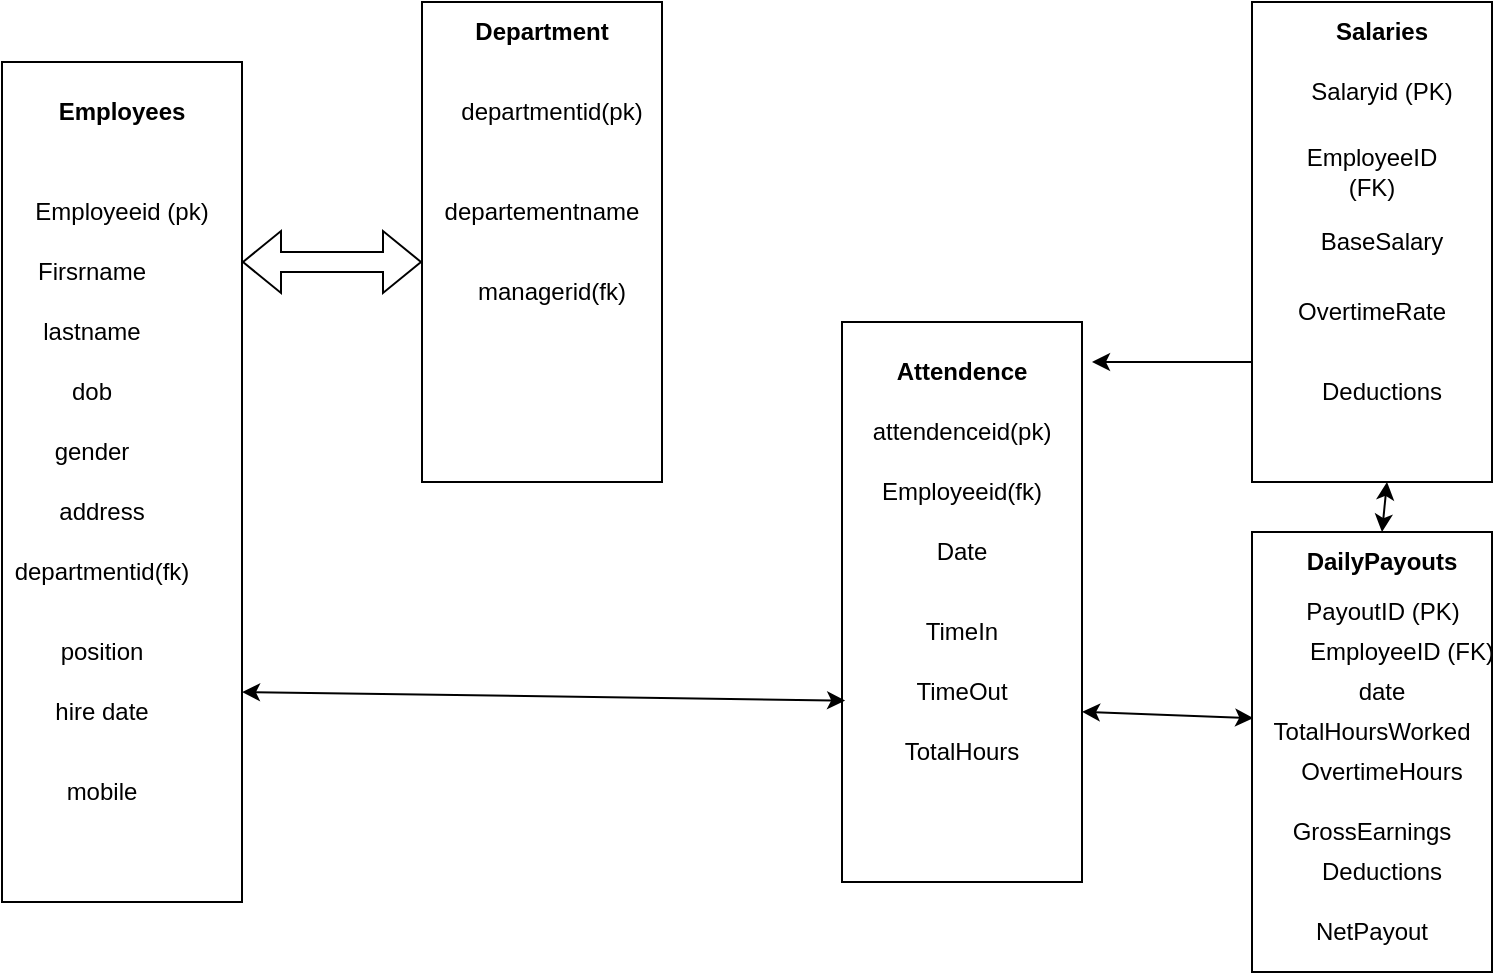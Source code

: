 <mxfile version="21.6.9" type="device">
  <diagram name="Page-1" id="_d8mGVjo6Lqkvy-iF9ng">
    <mxGraphModel dx="1050" dy="574" grid="1" gridSize="10" guides="1" tooltips="1" connect="1" arrows="1" fold="1" page="1" pageScale="1" pageWidth="827" pageHeight="1169" math="0" shadow="0">
      <root>
        <mxCell id="0" />
        <mxCell id="1" parent="0" />
        <mxCell id="DP7lyjPFew0JR6JgvhZu-2" value="" style="rounded=0;whiteSpace=wrap;html=1;" vertex="1" parent="1">
          <mxGeometry x="30" y="50" width="120" height="420" as="geometry" />
        </mxCell>
        <mxCell id="DP7lyjPFew0JR6JgvhZu-3" value="&lt;b&gt;Employees&lt;/b&gt;" style="text;html=1;strokeColor=none;fillColor=none;align=center;verticalAlign=middle;whiteSpace=wrap;rounded=0;" vertex="1" parent="1">
          <mxGeometry x="60" y="60" width="60" height="30" as="geometry" />
        </mxCell>
        <mxCell id="DP7lyjPFew0JR6JgvhZu-5" value="Employeeid (pk)" style="text;html=1;strokeColor=none;fillColor=none;align=center;verticalAlign=middle;whiteSpace=wrap;rounded=0;" vertex="1" parent="1">
          <mxGeometry x="45" y="110" width="90" height="30" as="geometry" />
        </mxCell>
        <mxCell id="DP7lyjPFew0JR6JgvhZu-6" value="Firsrname" style="text;html=1;strokeColor=none;fillColor=none;align=center;verticalAlign=middle;whiteSpace=wrap;rounded=0;" vertex="1" parent="1">
          <mxGeometry x="45" y="140" width="60" height="30" as="geometry" />
        </mxCell>
        <mxCell id="DP7lyjPFew0JR6JgvhZu-7" value="lastname" style="text;html=1;strokeColor=none;fillColor=none;align=center;verticalAlign=middle;whiteSpace=wrap;rounded=0;" vertex="1" parent="1">
          <mxGeometry x="45" y="170" width="60" height="30" as="geometry" />
        </mxCell>
        <mxCell id="DP7lyjPFew0JR6JgvhZu-8" value="dob" style="text;html=1;strokeColor=none;fillColor=none;align=center;verticalAlign=middle;whiteSpace=wrap;rounded=0;" vertex="1" parent="1">
          <mxGeometry x="45" y="200" width="60" height="30" as="geometry" />
        </mxCell>
        <mxCell id="DP7lyjPFew0JR6JgvhZu-9" value="gender" style="text;html=1;strokeColor=none;fillColor=none;align=center;verticalAlign=middle;whiteSpace=wrap;rounded=0;" vertex="1" parent="1">
          <mxGeometry x="45" y="230" width="60" height="30" as="geometry" />
        </mxCell>
        <mxCell id="DP7lyjPFew0JR6JgvhZu-10" value="address" style="text;html=1;strokeColor=none;fillColor=none;align=center;verticalAlign=middle;whiteSpace=wrap;rounded=0;" vertex="1" parent="1">
          <mxGeometry x="50" y="260" width="60" height="30" as="geometry" />
        </mxCell>
        <mxCell id="DP7lyjPFew0JR6JgvhZu-11" value="departmentid(fk)" style="text;html=1;strokeColor=none;fillColor=none;align=center;verticalAlign=middle;whiteSpace=wrap;rounded=0;" vertex="1" parent="1">
          <mxGeometry x="50" y="290" width="60" height="30" as="geometry" />
        </mxCell>
        <mxCell id="DP7lyjPFew0JR6JgvhZu-12" value="position" style="text;html=1;strokeColor=none;fillColor=none;align=center;verticalAlign=middle;whiteSpace=wrap;rounded=0;" vertex="1" parent="1">
          <mxGeometry x="50" y="330" width="60" height="30" as="geometry" />
        </mxCell>
        <mxCell id="DP7lyjPFew0JR6JgvhZu-14" value="hire date" style="text;html=1;strokeColor=none;fillColor=none;align=center;verticalAlign=middle;whiteSpace=wrap;rounded=0;" vertex="1" parent="1">
          <mxGeometry x="50" y="360" width="60" height="30" as="geometry" />
        </mxCell>
        <mxCell id="DP7lyjPFew0JR6JgvhZu-15" value="mobile" style="text;html=1;strokeColor=none;fillColor=none;align=center;verticalAlign=middle;whiteSpace=wrap;rounded=0;" vertex="1" parent="1">
          <mxGeometry x="50" y="400" width="60" height="30" as="geometry" />
        </mxCell>
        <mxCell id="DP7lyjPFew0JR6JgvhZu-16" value="" style="rounded=0;whiteSpace=wrap;html=1;" vertex="1" parent="1">
          <mxGeometry x="240" y="20" width="120" height="240" as="geometry" />
        </mxCell>
        <mxCell id="DP7lyjPFew0JR6JgvhZu-19" value="&lt;b&gt;Department&lt;/b&gt;" style="text;html=1;strokeColor=none;fillColor=none;align=center;verticalAlign=middle;whiteSpace=wrap;rounded=0;" vertex="1" parent="1">
          <mxGeometry x="265" y="20" width="70" height="30" as="geometry" />
        </mxCell>
        <mxCell id="DP7lyjPFew0JR6JgvhZu-20" value="departmentid(pk)" style="text;html=1;strokeColor=none;fillColor=none;align=center;verticalAlign=middle;whiteSpace=wrap;rounded=0;" vertex="1" parent="1">
          <mxGeometry x="275" y="60" width="60" height="30" as="geometry" />
        </mxCell>
        <mxCell id="DP7lyjPFew0JR6JgvhZu-21" value="departementname" style="text;html=1;strokeColor=none;fillColor=none;align=center;verticalAlign=middle;whiteSpace=wrap;rounded=0;" vertex="1" parent="1">
          <mxGeometry x="270" y="110" width="60" height="30" as="geometry" />
        </mxCell>
        <mxCell id="DP7lyjPFew0JR6JgvhZu-23" value="managerid(fk)" style="text;html=1;strokeColor=none;fillColor=none;align=center;verticalAlign=middle;whiteSpace=wrap;rounded=0;" vertex="1" parent="1">
          <mxGeometry x="275" y="150" width="60" height="30" as="geometry" />
        </mxCell>
        <mxCell id="DP7lyjPFew0JR6JgvhZu-26" value="" style="shape=flexArrow;endArrow=classic;startArrow=classic;html=1;rounded=0;" edge="1" parent="1">
          <mxGeometry width="100" height="100" relative="1" as="geometry">
            <mxPoint x="150" y="150" as="sourcePoint" />
            <mxPoint x="240" y="150" as="targetPoint" />
          </mxGeometry>
        </mxCell>
        <mxCell id="DP7lyjPFew0JR6JgvhZu-36" style="edgeStyle=orthogonalEdgeStyle;rounded=0;orthogonalLoop=1;jettySize=auto;html=1;exitX=0.5;exitY=0;exitDx=0;exitDy=0;entryX=0.5;entryY=0;entryDx=0;entryDy=0;" edge="1" parent="1" source="DP7lyjPFew0JR6JgvhZu-27" target="DP7lyjPFew0JR6JgvhZu-28">
          <mxGeometry relative="1" as="geometry" />
        </mxCell>
        <mxCell id="DP7lyjPFew0JR6JgvhZu-27" value="" style="rounded=0;whiteSpace=wrap;html=1;" vertex="1" parent="1">
          <mxGeometry x="450" y="180" width="120" height="280" as="geometry" />
        </mxCell>
        <mxCell id="DP7lyjPFew0JR6JgvhZu-28" value="&lt;b&gt;Attendence&lt;/b&gt;" style="text;html=1;strokeColor=none;fillColor=none;align=center;verticalAlign=middle;whiteSpace=wrap;rounded=0;" vertex="1" parent="1">
          <mxGeometry x="480" y="190" width="60" height="30" as="geometry" />
        </mxCell>
        <mxCell id="DP7lyjPFew0JR6JgvhZu-29" value="attendenceid(pk)" style="text;html=1;strokeColor=none;fillColor=none;align=center;verticalAlign=middle;whiteSpace=wrap;rounded=0;" vertex="1" parent="1">
          <mxGeometry x="480" y="220" width="60" height="30" as="geometry" />
        </mxCell>
        <mxCell id="DP7lyjPFew0JR6JgvhZu-31" value="Employeeid(fk)" style="text;html=1;strokeColor=none;fillColor=none;align=center;verticalAlign=middle;whiteSpace=wrap;rounded=0;" vertex="1" parent="1">
          <mxGeometry x="480" y="250" width="60" height="30" as="geometry" />
        </mxCell>
        <mxCell id="DP7lyjPFew0JR6JgvhZu-32" value="Date" style="text;html=1;strokeColor=none;fillColor=none;align=center;verticalAlign=middle;whiteSpace=wrap;rounded=0;" vertex="1" parent="1">
          <mxGeometry x="480" y="280" width="60" height="30" as="geometry" />
        </mxCell>
        <mxCell id="DP7lyjPFew0JR6JgvhZu-33" value="TimeIn " style="text;html=1;strokeColor=none;fillColor=none;align=center;verticalAlign=middle;whiteSpace=wrap;rounded=0;" vertex="1" parent="1">
          <mxGeometry x="480" y="320" width="60" height="30" as="geometry" />
        </mxCell>
        <mxCell id="DP7lyjPFew0JR6JgvhZu-34" value="TimeOut" style="text;html=1;strokeColor=none;fillColor=none;align=center;verticalAlign=middle;whiteSpace=wrap;rounded=0;" vertex="1" parent="1">
          <mxGeometry x="480" y="350" width="60" height="30" as="geometry" />
        </mxCell>
        <mxCell id="DP7lyjPFew0JR6JgvhZu-35" value="TotalHours  " style="text;html=1;strokeColor=none;fillColor=none;align=center;verticalAlign=middle;whiteSpace=wrap;rounded=0;" vertex="1" parent="1">
          <mxGeometry x="480" y="380" width="60" height="30" as="geometry" />
        </mxCell>
        <mxCell id="DP7lyjPFew0JR6JgvhZu-39" value="" style="rounded=0;whiteSpace=wrap;html=1;" vertex="1" parent="1">
          <mxGeometry x="655" y="20" width="120" height="240" as="geometry" />
        </mxCell>
        <mxCell id="DP7lyjPFew0JR6JgvhZu-40" value="&lt;b&gt;Salaries&lt;/b&gt;" style="text;html=1;strokeColor=none;fillColor=none;align=center;verticalAlign=middle;whiteSpace=wrap;rounded=0;" vertex="1" parent="1">
          <mxGeometry x="690" y="20" width="60" height="30" as="geometry" />
        </mxCell>
        <mxCell id="DP7lyjPFew0JR6JgvhZu-43" value="Salaryid (PK)  " style="text;html=1;strokeColor=none;fillColor=none;align=center;verticalAlign=middle;whiteSpace=wrap;rounded=0;" vertex="1" parent="1">
          <mxGeometry x="680" y="50" width="80" height="30" as="geometry" />
        </mxCell>
        <mxCell id="DP7lyjPFew0JR6JgvhZu-44" value="EmployeeID (FK)" style="text;html=1;strokeColor=none;fillColor=none;align=center;verticalAlign=middle;whiteSpace=wrap;rounded=0;" vertex="1" parent="1">
          <mxGeometry x="670" y="90" width="90" height="30" as="geometry" />
        </mxCell>
        <mxCell id="DP7lyjPFew0JR6JgvhZu-45" value="BaseSalary " style="text;html=1;strokeColor=none;fillColor=none;align=center;verticalAlign=middle;whiteSpace=wrap;rounded=0;" vertex="1" parent="1">
          <mxGeometry x="690" y="125" width="60" height="30" as="geometry" />
        </mxCell>
        <mxCell id="DP7lyjPFew0JR6JgvhZu-46" value=" OvertimeRate" style="text;html=1;strokeColor=none;fillColor=none;align=center;verticalAlign=middle;whiteSpace=wrap;rounded=0;" vertex="1" parent="1">
          <mxGeometry x="685" y="160" width="60" height="30" as="geometry" />
        </mxCell>
        <mxCell id="DP7lyjPFew0JR6JgvhZu-47" value="Deductions  " style="text;html=1;strokeColor=none;fillColor=none;align=center;verticalAlign=middle;whiteSpace=wrap;rounded=0;" vertex="1" parent="1">
          <mxGeometry x="690" y="200" width="60" height="30" as="geometry" />
        </mxCell>
        <mxCell id="DP7lyjPFew0JR6JgvhZu-49" value="" style="endArrow=classic;html=1;rounded=0;" edge="1" parent="1">
          <mxGeometry width="50" height="50" relative="1" as="geometry">
            <mxPoint x="655" y="200" as="sourcePoint" />
            <mxPoint x="575" y="200" as="targetPoint" />
          </mxGeometry>
        </mxCell>
        <mxCell id="DP7lyjPFew0JR6JgvhZu-51" value="" style="rounded=0;whiteSpace=wrap;html=1;" vertex="1" parent="1">
          <mxGeometry x="655" y="285" width="120" height="220" as="geometry" />
        </mxCell>
        <mxCell id="DP7lyjPFew0JR6JgvhZu-52" value="&lt;b&gt;DailyPayouts&lt;/b&gt;" style="text;html=1;strokeColor=none;fillColor=none;align=center;verticalAlign=middle;whiteSpace=wrap;rounded=0;" vertex="1" parent="1">
          <mxGeometry x="690" y="285" width="60" height="30" as="geometry" />
        </mxCell>
        <mxCell id="DP7lyjPFew0JR6JgvhZu-53" value="PayoutID (PK) " style="text;html=1;strokeColor=none;fillColor=none;align=center;verticalAlign=middle;whiteSpace=wrap;rounded=0;" vertex="1" parent="1">
          <mxGeometry x="672.5" y="310" width="95" height="30" as="geometry" />
        </mxCell>
        <mxCell id="DP7lyjPFew0JR6JgvhZu-55" value=" EmployeeID (FK) " style="text;html=1;strokeColor=none;fillColor=none;align=center;verticalAlign=middle;whiteSpace=wrap;rounded=0;" vertex="1" parent="1">
          <mxGeometry x="680" y="330" width="100" height="30" as="geometry" />
        </mxCell>
        <mxCell id="DP7lyjPFew0JR6JgvhZu-57" value="date" style="text;html=1;strokeColor=none;fillColor=none;align=center;verticalAlign=middle;whiteSpace=wrap;rounded=0;" vertex="1" parent="1">
          <mxGeometry x="690" y="350" width="60" height="30" as="geometry" />
        </mxCell>
        <mxCell id="DP7lyjPFew0JR6JgvhZu-58" value=" TotalHoursWorked  " style="text;html=1;strokeColor=none;fillColor=none;align=center;verticalAlign=middle;whiteSpace=wrap;rounded=0;" vertex="1" parent="1">
          <mxGeometry x="685" y="370" width="60" height="30" as="geometry" />
        </mxCell>
        <mxCell id="DP7lyjPFew0JR6JgvhZu-59" value="OvertimeHours" style="text;html=1;strokeColor=none;fillColor=none;align=center;verticalAlign=middle;whiteSpace=wrap;rounded=0;" vertex="1" parent="1">
          <mxGeometry x="690" y="390" width="60" height="30" as="geometry" />
        </mxCell>
        <mxCell id="DP7lyjPFew0JR6JgvhZu-62" value=" GrossEarnings" style="text;html=1;strokeColor=none;fillColor=none;align=center;verticalAlign=middle;whiteSpace=wrap;rounded=0;" vertex="1" parent="1">
          <mxGeometry x="685" y="420" width="60" height="30" as="geometry" />
        </mxCell>
        <mxCell id="DP7lyjPFew0JR6JgvhZu-63" value=" Deductions " style="text;html=1;strokeColor=none;fillColor=none;align=center;verticalAlign=middle;whiteSpace=wrap;rounded=0;" vertex="1" parent="1">
          <mxGeometry x="690" y="440" width="60" height="30" as="geometry" />
        </mxCell>
        <mxCell id="DP7lyjPFew0JR6JgvhZu-64" value="NetPayout  " style="text;html=1;strokeColor=none;fillColor=none;align=center;verticalAlign=middle;whiteSpace=wrap;rounded=0;" vertex="1" parent="1">
          <mxGeometry x="685" y="470" width="60" height="30" as="geometry" />
        </mxCell>
        <mxCell id="DP7lyjPFew0JR6JgvhZu-65" value="" style="endArrow=classic;startArrow=classic;html=1;rounded=0;exitX=0.5;exitY=0;exitDx=0;exitDy=0;" edge="1" parent="1" source="DP7lyjPFew0JR6JgvhZu-52">
          <mxGeometry width="50" height="50" relative="1" as="geometry">
            <mxPoint x="672.5" y="310" as="sourcePoint" />
            <mxPoint x="722.5" y="260" as="targetPoint" />
          </mxGeometry>
        </mxCell>
        <mxCell id="DP7lyjPFew0JR6JgvhZu-66" value="" style="endArrow=classic;startArrow=classic;html=1;rounded=0;entryX=0.005;entryY=0.423;entryDx=0;entryDy=0;entryPerimeter=0;" edge="1" parent="1" target="DP7lyjPFew0JR6JgvhZu-51">
          <mxGeometry width="50" height="50" relative="1" as="geometry">
            <mxPoint x="570" y="374.88" as="sourcePoint" />
            <mxPoint x="662.36" y="370" as="targetPoint" />
          </mxGeometry>
        </mxCell>
        <mxCell id="DP7lyjPFew0JR6JgvhZu-67" value="" style="endArrow=classic;startArrow=classic;html=1;rounded=0;exitX=1;exitY=0.75;exitDx=0;exitDy=0;entryX=0.013;entryY=0.676;entryDx=0;entryDy=0;entryPerimeter=0;" edge="1" parent="1" source="DP7lyjPFew0JR6JgvhZu-2" target="DP7lyjPFew0JR6JgvhZu-27">
          <mxGeometry width="50" height="50" relative="1" as="geometry">
            <mxPoint x="390" y="420" as="sourcePoint" />
            <mxPoint x="440" y="370" as="targetPoint" />
          </mxGeometry>
        </mxCell>
      </root>
    </mxGraphModel>
  </diagram>
</mxfile>
